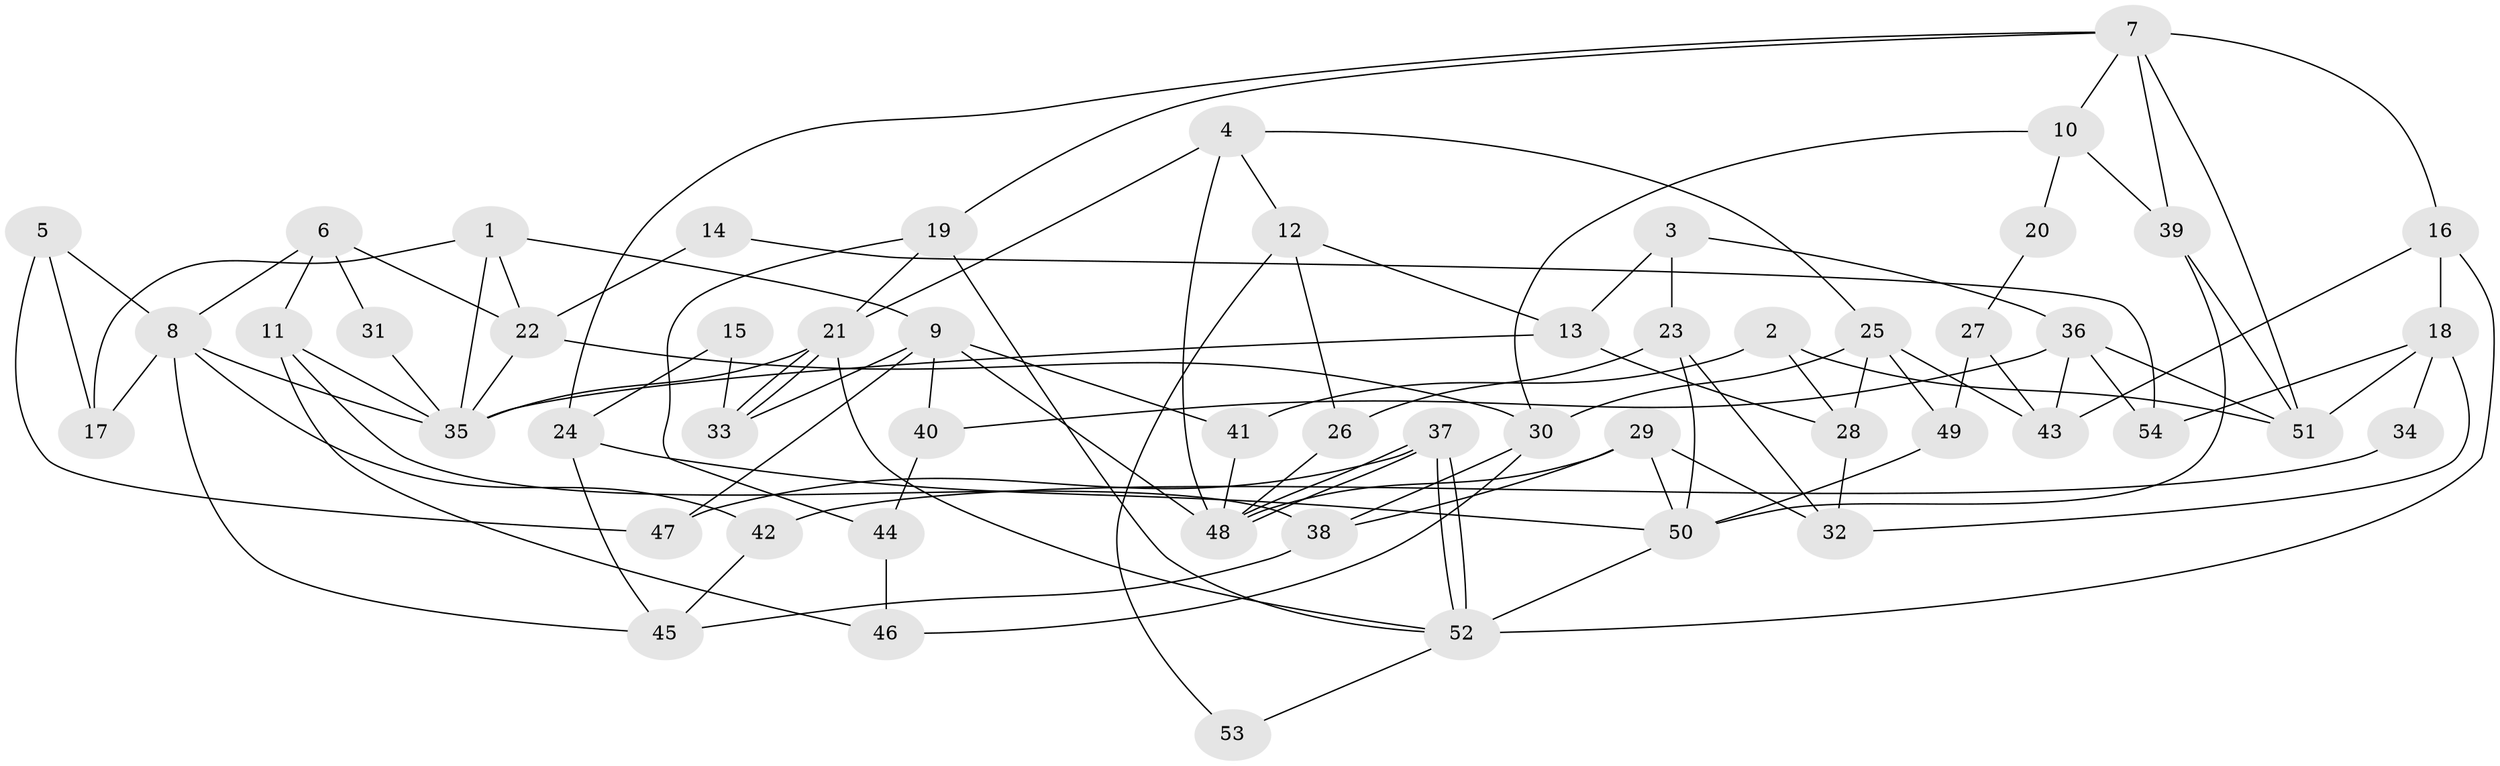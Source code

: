 // coarse degree distribution, {7: 0.08823529411764706, 12: 0.058823529411764705, 3: 0.23529411764705882, 4: 0.20588235294117646, 5: 0.14705882352941177, 6: 0.08823529411764706, 2: 0.17647058823529413}
// Generated by graph-tools (version 1.1) at 2025/51/03/04/25 22:51:07]
// undirected, 54 vertices, 108 edges
graph export_dot {
  node [color=gray90,style=filled];
  1;
  2;
  3;
  4;
  5;
  6;
  7;
  8;
  9;
  10;
  11;
  12;
  13;
  14;
  15;
  16;
  17;
  18;
  19;
  20;
  21;
  22;
  23;
  24;
  25;
  26;
  27;
  28;
  29;
  30;
  31;
  32;
  33;
  34;
  35;
  36;
  37;
  38;
  39;
  40;
  41;
  42;
  43;
  44;
  45;
  46;
  47;
  48;
  49;
  50;
  51;
  52;
  53;
  54;
  1 -- 22;
  1 -- 17;
  1 -- 9;
  1 -- 35;
  2 -- 28;
  2 -- 51;
  2 -- 41;
  3 -- 13;
  3 -- 23;
  3 -- 36;
  4 -- 21;
  4 -- 48;
  4 -- 12;
  4 -- 25;
  5 -- 8;
  5 -- 47;
  5 -- 17;
  6 -- 22;
  6 -- 11;
  6 -- 8;
  6 -- 31;
  7 -- 19;
  7 -- 10;
  7 -- 16;
  7 -- 24;
  7 -- 39;
  7 -- 51;
  8 -- 35;
  8 -- 17;
  8 -- 42;
  8 -- 45;
  9 -- 48;
  9 -- 33;
  9 -- 40;
  9 -- 41;
  9 -- 47;
  10 -- 39;
  10 -- 30;
  10 -- 20;
  11 -- 35;
  11 -- 38;
  11 -- 46;
  12 -- 26;
  12 -- 13;
  12 -- 53;
  13 -- 35;
  13 -- 28;
  14 -- 22;
  14 -- 54;
  15 -- 33;
  15 -- 24;
  16 -- 52;
  16 -- 18;
  16 -- 43;
  18 -- 51;
  18 -- 32;
  18 -- 34;
  18 -- 54;
  19 -- 52;
  19 -- 21;
  19 -- 44;
  20 -- 27;
  21 -- 33;
  21 -- 33;
  21 -- 52;
  21 -- 35;
  22 -- 35;
  22 -- 30;
  23 -- 32;
  23 -- 50;
  23 -- 26;
  24 -- 50;
  24 -- 45;
  25 -- 43;
  25 -- 28;
  25 -- 30;
  25 -- 49;
  26 -- 48;
  27 -- 49;
  27 -- 43;
  28 -- 32;
  29 -- 48;
  29 -- 32;
  29 -- 38;
  29 -- 50;
  30 -- 38;
  30 -- 46;
  31 -- 35;
  34 -- 42;
  36 -- 40;
  36 -- 43;
  36 -- 51;
  36 -- 54;
  37 -- 52;
  37 -- 52;
  37 -- 48;
  37 -- 48;
  37 -- 47;
  38 -- 45;
  39 -- 51;
  39 -- 50;
  40 -- 44;
  41 -- 48;
  42 -- 45;
  44 -- 46;
  49 -- 50;
  50 -- 52;
  52 -- 53;
}
